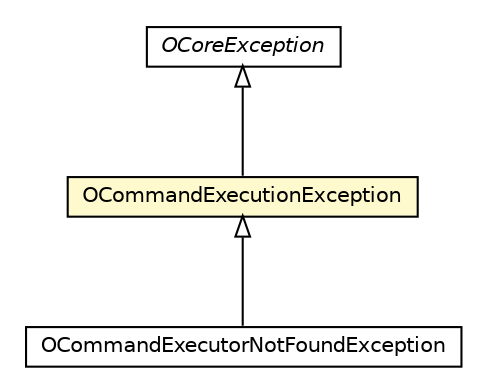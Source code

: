 #!/usr/local/bin/dot
#
# Class diagram 
# Generated by UMLGraph version R5_6-24-gf6e263 (http://www.umlgraph.org/)
#

digraph G {
	edge [fontname="Helvetica",fontsize=10,labelfontname="Helvetica",labelfontsize=10];
	node [fontname="Helvetica",fontsize=10,shape=plaintext];
	nodesep=0.25;
	ranksep=0.5;
	// com.orientechnologies.orient.core.command.OCommandExecutorNotFoundException
	c982042 [label=<<table title="com.orientechnologies.orient.core.command.OCommandExecutorNotFoundException" border="0" cellborder="1" cellspacing="0" cellpadding="2" port="p" href="../command/OCommandExecutorNotFoundException.html">
		<tr><td><table border="0" cellspacing="0" cellpadding="1">
<tr><td align="center" balign="center"> OCommandExecutorNotFoundException </td></tr>
		</table></td></tr>
		</table>>, URL="../command/OCommandExecutorNotFoundException.html", fontname="Helvetica", fontcolor="black", fontsize=10.0];
	// com.orientechnologies.orient.core.exception.OCoreException
	c982817 [label=<<table title="com.orientechnologies.orient.core.exception.OCoreException" border="0" cellborder="1" cellspacing="0" cellpadding="2" port="p" href="./OCoreException.html">
		<tr><td><table border="0" cellspacing="0" cellpadding="1">
<tr><td align="center" balign="center"><font face="Helvetica-Oblique"> OCoreException </font></td></tr>
		</table></td></tr>
		</table>>, URL="./OCoreException.html", fontname="Helvetica", fontcolor="black", fontsize=10.0];
	// com.orientechnologies.orient.core.exception.OCommandExecutionException
	c982830 [label=<<table title="com.orientechnologies.orient.core.exception.OCommandExecutionException" border="0" cellborder="1" cellspacing="0" cellpadding="2" port="p" bgcolor="lemonChiffon" href="./OCommandExecutionException.html">
		<tr><td><table border="0" cellspacing="0" cellpadding="1">
<tr><td align="center" balign="center"> OCommandExecutionException </td></tr>
		</table></td></tr>
		</table>>, URL="./OCommandExecutionException.html", fontname="Helvetica", fontcolor="black", fontsize=10.0];
	//com.orientechnologies.orient.core.command.OCommandExecutorNotFoundException extends com.orientechnologies.orient.core.exception.OCommandExecutionException
	c982830:p -> c982042:p [dir=back,arrowtail=empty];
	//com.orientechnologies.orient.core.exception.OCommandExecutionException extends com.orientechnologies.orient.core.exception.OCoreException
	c982817:p -> c982830:p [dir=back,arrowtail=empty];
}

